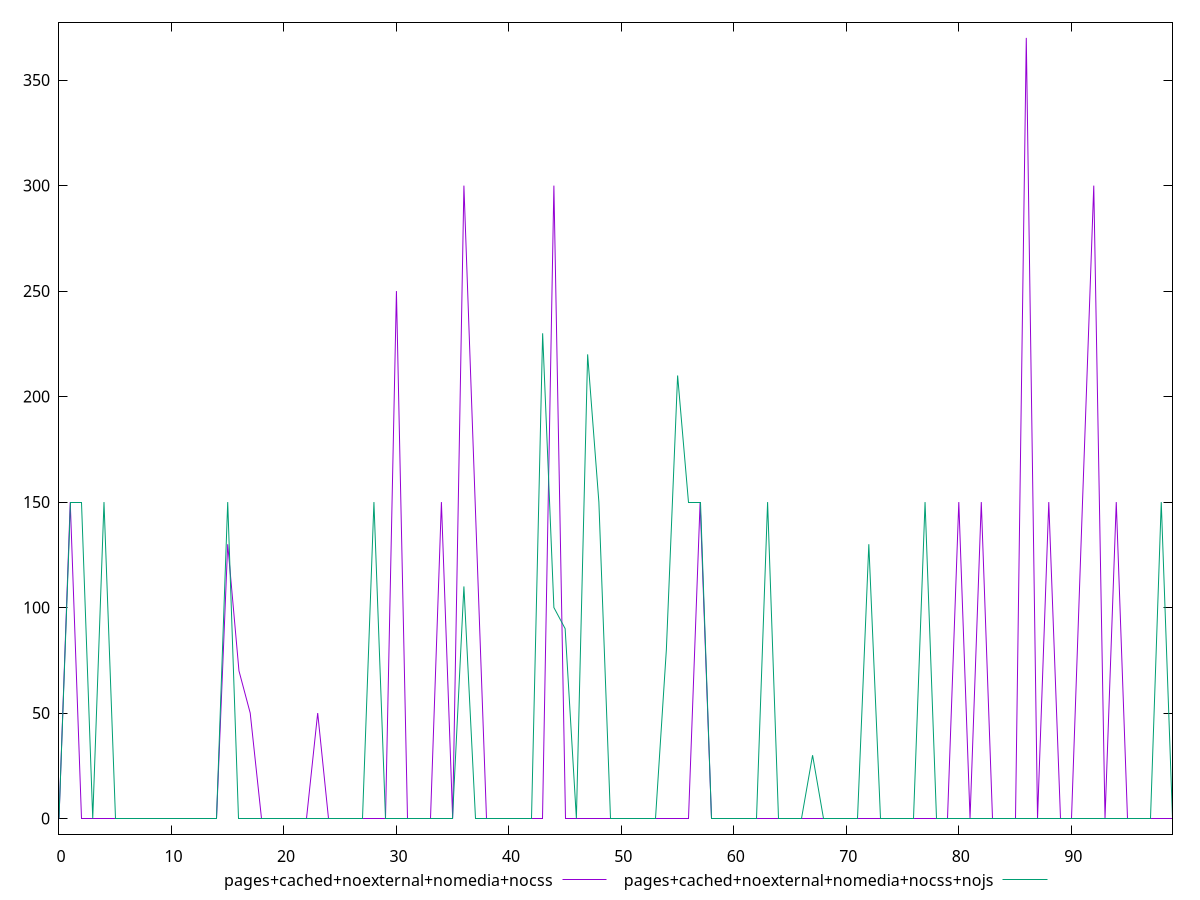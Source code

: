 reset

$pagesCachedNoexternalNomediaNocss <<EOF
0 0
1 150
2 0
3 0
4 0
5 0
6 0
7 0
8 0
9 0
10 0
11 0
12 0
13 0
14 0
15 130
16 70
17 50
18 0
19 0
20 0
21 0
22 0
23 50
24 0
25 0
26 0
27 0
28 0
29 0
30 250
31 0
32 0
33 0
34 150
35 0
36 300
37 150
38 0
39 0
40 0
41 0
42 0
43 0
44 300
45 0
46 0
47 0
48 0
49 0
50 0
51 0
52 0
53 0
54 0
55 0
56 0
57 150
58 0
59 0
60 0
61 0
62 0
63 0
64 0
65 0
66 0
67 0
68 0
69 0
70 0
71 0
72 0
73 0
74 0
75 0
76 0
77 0
78 0
79 0
80 150
81 0
82 150
83 0
84 0
85 0
86 370
87 0
88 150
89 0
90 0
91 150
92 300
93 0
94 150
95 0
96 0
97 0
98 0
99 0
EOF

$pagesCachedNoexternalNomediaNocssNojs <<EOF
0 0
1 150
2 150
3 0
4 150
5 0
6 0
7 0
8 0
9 0
10 0
11 0
12 0
13 0
14 0
15 150
16 0
17 0
18 0
19 0
20 0
21 0
22 0
23 0
24 0
25 0
26 0
27 0
28 150
29 0
30 0
31 0
32 0
33 0
34 0
35 0
36 110
37 0
38 0
39 0
40 0
41 0
42 0
43 230
44 100
45 90
46 0
47 220
48 150
49 0
50 0
51 0
52 0
53 0
54 80
55 210
56 150
57 150
58 0
59 0
60 0
61 0
62 0
63 150
64 0
65 0
66 0
67 30
68 0
69 0
70 0
71 0
72 130
73 0
74 0
75 0
76 0
77 150
78 0
79 0
80 0
81 0
82 0
83 0
84 0
85 0
86 0
87 0
88 0
89 0
90 0
91 0
92 0
93 0
94 0
95 0
96 0
97 0
98 150
99 0
EOF

set key outside below
set xrange [0:99]
set yrange [-7.4:377.4]
set trange [-7.4:377.4]
set terminal svg size 640, 520 enhanced background rgb 'white'
set output "reprap/unminified-javascript/comparison/line/4_vs_5.svg"

plot $pagesCachedNoexternalNomediaNocss title "pages+cached+noexternal+nomedia+nocss" with line, \
     $pagesCachedNoexternalNomediaNocssNojs title "pages+cached+noexternal+nomedia+nocss+nojs" with line

reset
